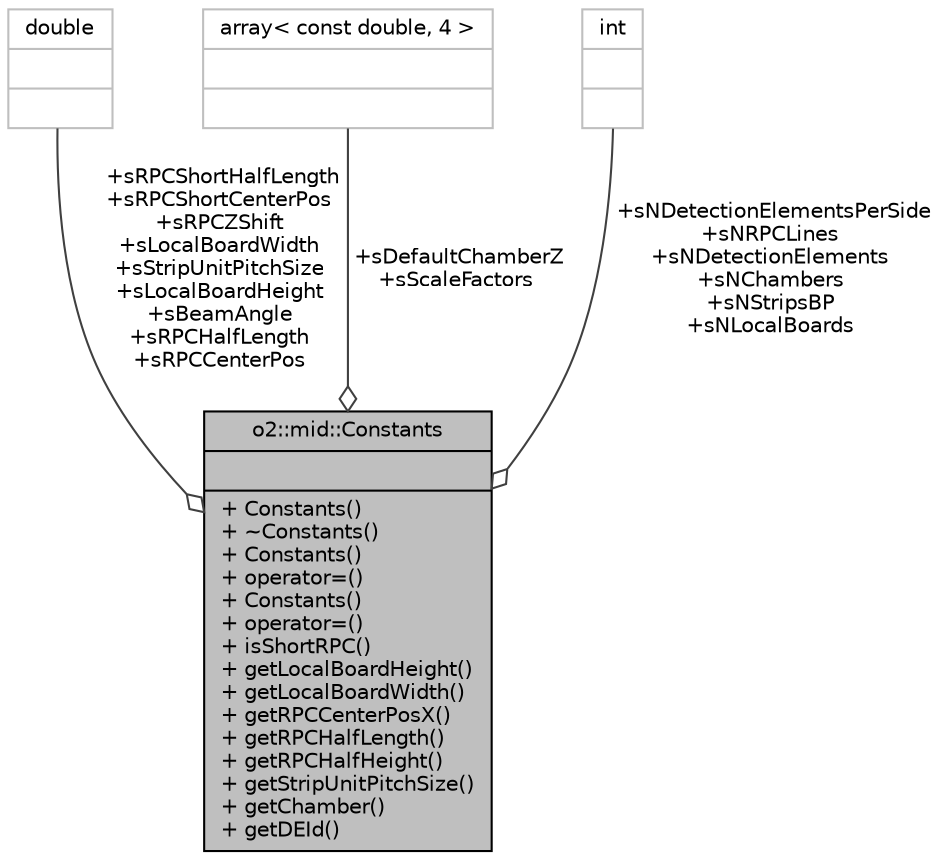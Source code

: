 digraph "o2::mid::Constants"
{
 // INTERACTIVE_SVG=YES
  bgcolor="transparent";
  edge [fontname="Helvetica",fontsize="10",labelfontname="Helvetica",labelfontsize="10"];
  node [fontname="Helvetica",fontsize="10",shape=record];
  Node1 [label="{o2::mid::Constants\n||+ Constants()\l+ ~Constants()\l+ Constants()\l+ operator=()\l+ Constants()\l+ operator=()\l+ isShortRPC()\l+ getLocalBoardHeight()\l+ getLocalBoardWidth()\l+ getRPCCenterPosX()\l+ getRPCHalfLength()\l+ getRPCHalfHeight()\l+ getStripUnitPitchSize()\l+ getChamber()\l+ getDEId()\l}",height=0.2,width=0.4,color="black", fillcolor="grey75", style="filled" fontcolor="black"];
  Node2 -> Node1 [color="grey25",fontsize="10",style="solid",label=" +sRPCShortHalfLength\n+sRPCShortCenterPos\n+sRPCZShift\n+sLocalBoardWidth\n+sStripUnitPitchSize\n+sLocalBoardHeight\n+sBeamAngle\n+sRPCHalfLength\n+sRPCCenterPos" ,arrowhead="odiamond",fontname="Helvetica"];
  Node2 [label="{double\n||}",height=0.2,width=0.4,color="grey75"];
  Node3 -> Node1 [color="grey25",fontsize="10",style="solid",label=" +sDefaultChamberZ\n+sScaleFactors" ,arrowhead="odiamond",fontname="Helvetica"];
  Node3 [label="{array\< const double, 4 \>\n||}",height=0.2,width=0.4,color="grey75"];
  Node4 -> Node1 [color="grey25",fontsize="10",style="solid",label=" +sNDetectionElementsPerSide\n+sNRPCLines\n+sNDetectionElements\n+sNChambers\n+sNStripsBP\n+sNLocalBoards" ,arrowhead="odiamond",fontname="Helvetica"];
  Node4 [label="{int\n||}",height=0.2,width=0.4,color="grey75"];
}
